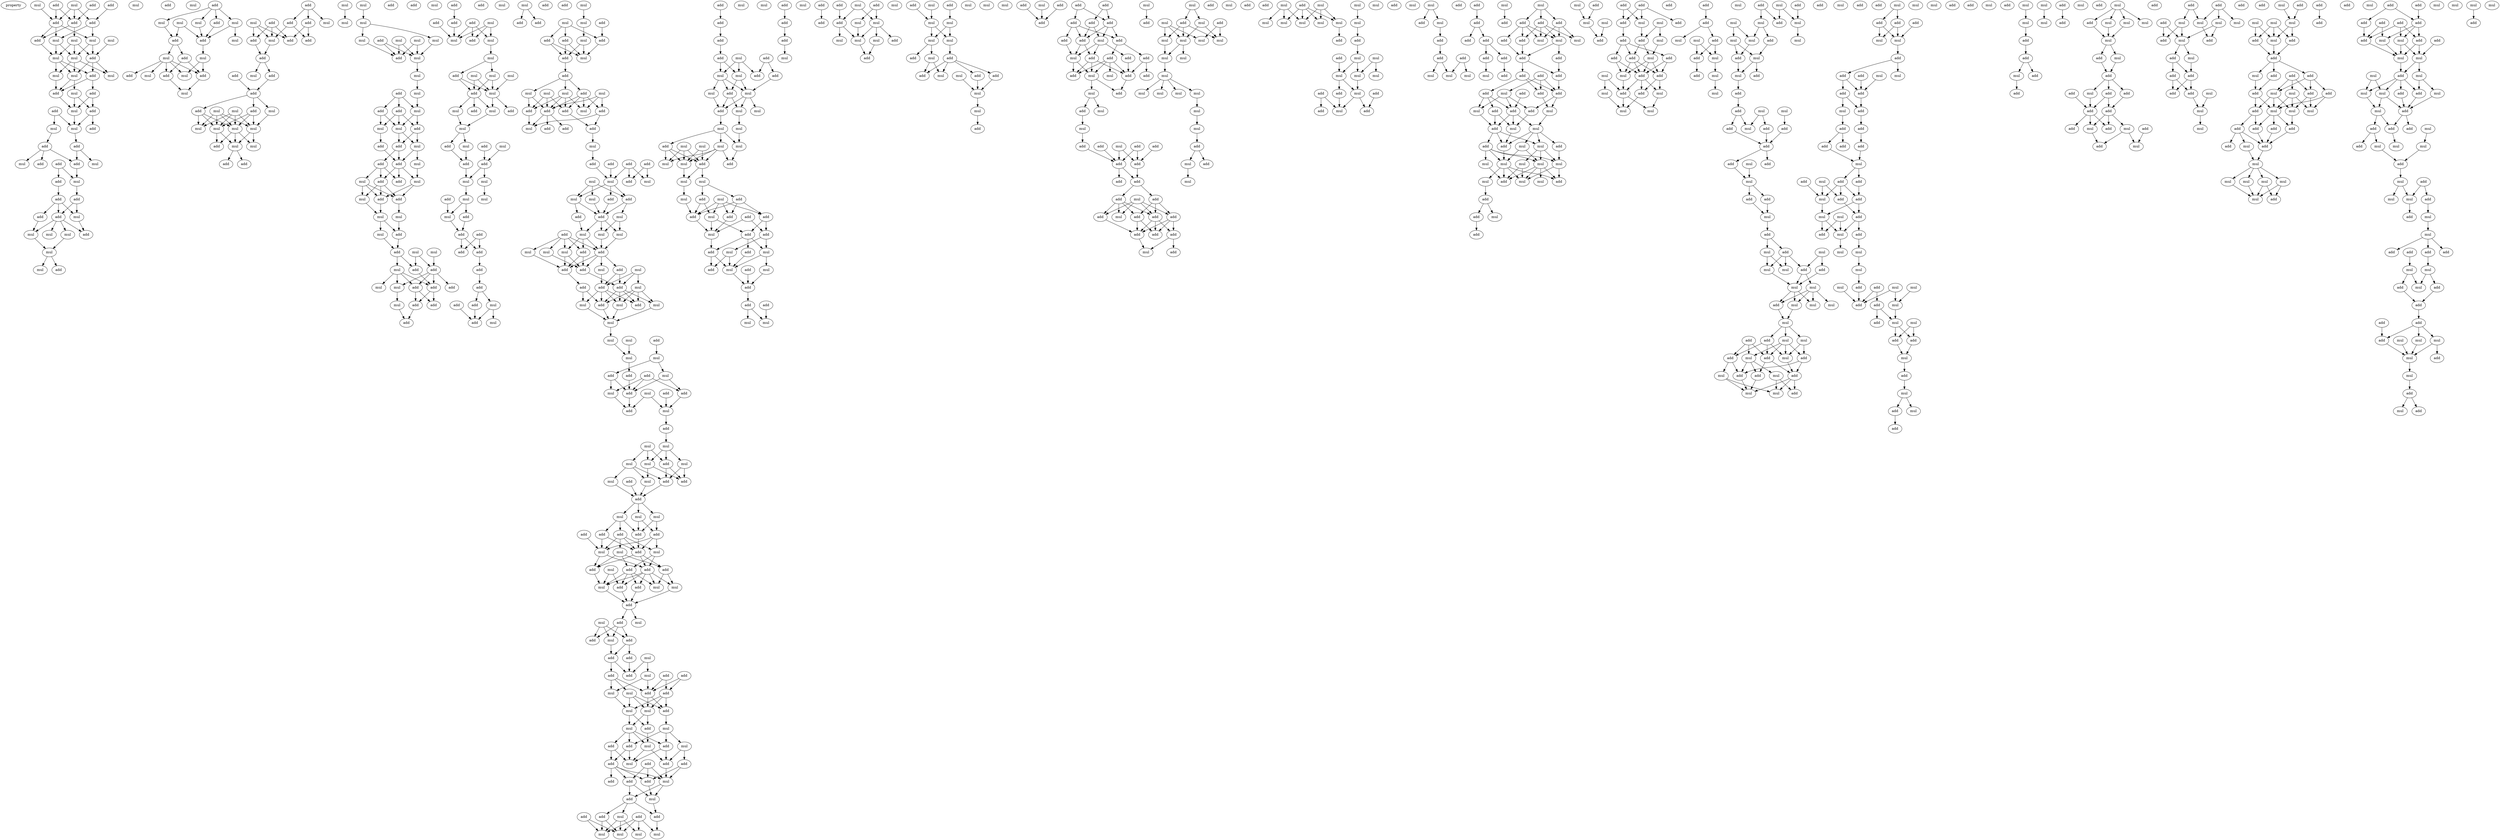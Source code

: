 digraph {
    node [fontcolor=black]
    property [mul=2,lf=1.5]
    0 [ label = mul ];
    1 [ label = add ];
    2 [ label = mul ];
    3 [ label = add ];
    4 [ label = add ];
    5 [ label = add ];
    6 [ label = add ];
    7 [ label = add ];
    8 [ label = mul ];
    9 [ label = mul ];
    10 [ label = add ];
    11 [ label = mul ];
    12 [ label = mul ];
    13 [ label = add ];
    14 [ label = mul ];
    15 [ label = mul ];
    16 [ label = mul ];
    17 [ label = mul ];
    18 [ label = mul ];
    19 [ label = add ];
    20 [ label = mul ];
    21 [ label = add ];
    22 [ label = add ];
    23 [ label = add ];
    24 [ label = add ];
    25 [ label = mul ];
    26 [ label = add ];
    27 [ label = mul ];
    28 [ label = mul ];
    29 [ label = add ];
    30 [ label = add ];
    31 [ label = mul ];
    32 [ label = add ];
    33 [ label = add ];
    34 [ label = mul ];
    35 [ label = add ];
    36 [ label = mul ];
    37 [ label = add ];
    38 [ label = add ];
    39 [ label = add ];
    40 [ label = add ];
    41 [ label = mul ];
    42 [ label = add ];
    43 [ label = mul ];
    44 [ label = mul ];
    45 [ label = mul ];
    46 [ label = mul ];
    47 [ label = add ];
    48 [ label = mul ];
    49 [ label = add ];
    50 [ label = mul ];
    51 [ label = mul ];
    52 [ label = add ];
    53 [ label = add ];
    54 [ label = mul ];
    55 [ label = mul ];
    56 [ label = add ];
    57 [ label = mul ];
    58 [ label = mul ];
    59 [ label = add ];
    60 [ label = add ];
    61 [ label = mul ];
    62 [ label = mul ];
    63 [ label = add ];
    64 [ label = mul ];
    65 [ label = mul ];
    66 [ label = add ];
    67 [ label = add ];
    68 [ label = add ];
    69 [ label = mul ];
    70 [ label = mul ];
    71 [ label = add ];
    72 [ label = mul ];
    73 [ label = mul ];
    74 [ label = add ];
    75 [ label = add ];
    76 [ label = add ];
    77 [ label = add ];
    78 [ label = mul ];
    79 [ label = add ];
    80 [ label = add ];
    81 [ label = mul ];
    82 [ label = add ];
    83 [ label = add ];
    84 [ label = mul ];
    85 [ label = mul ];
    86 [ label = add ];
    87 [ label = add ];
    88 [ label = mul ];
    89 [ label = mul ];
    90 [ label = add ];
    91 [ label = mul ];
    92 [ label = add ];
    93 [ label = mul ];
    94 [ label = mul ];
    95 [ label = mul ];
    96 [ label = mul ];
    97 [ label = mul ];
    98 [ label = mul ];
    99 [ label = add ];
    100 [ label = add ];
    101 [ label = add ];
    102 [ label = mul ];
    103 [ label = add ];
    104 [ label = mul ];
    105 [ label = mul ];
    106 [ label = add ];
    107 [ label = mul ];
    108 [ label = mul ];
    109 [ label = mul ];
    110 [ label = mul ];
    111 [ label = add ];
    112 [ label = mul ];
    113 [ label = add ];
    114 [ label = add ];
    115 [ label = mul ];
    116 [ label = add ];
    117 [ label = mul ];
    118 [ label = add ];
    119 [ label = mul ];
    120 [ label = add ];
    121 [ label = mul ];
    122 [ label = add ];
    123 [ label = mul ];
    124 [ label = mul ];
    125 [ label = add ];
    126 [ label = mul ];
    127 [ label = add ];
    128 [ label = add ];
    129 [ label = add ];
    130 [ label = mul ];
    131 [ label = mul ];
    132 [ label = add ];
    133 [ label = mul ];
    134 [ label = add ];
    135 [ label = add ];
    136 [ label = mul ];
    137 [ label = mul ];
    138 [ label = mul ];
    139 [ label = add ];
    140 [ label = add ];
    141 [ label = mul ];
    142 [ label = mul ];
    143 [ label = add ];
    144 [ label = mul ];
    145 [ label = add ];
    146 [ label = add ];
    147 [ label = mul ];
    148 [ label = add ];
    149 [ label = add ];
    150 [ label = mul ];
    151 [ label = add ];
    152 [ label = mul ];
    153 [ label = add ];
    154 [ label = add ];
    155 [ label = add ];
    156 [ label = add ];
    157 [ label = add ];
    158 [ label = mul ];
    159 [ label = add ];
    160 [ label = mul ];
    161 [ label = mul ];
    162 [ label = add ];
    163 [ label = mul ];
    164 [ label = add ];
    165 [ label = add ];
    166 [ label = mul ];
    167 [ label = mul ];
    168 [ label = mul ];
    169 [ label = add ];
    170 [ label = mul ];
    171 [ label = add ];
    172 [ label = mul ];
    173 [ label = add ];
    174 [ label = mul ];
    175 [ label = mul ];
    176 [ label = mul ];
    177 [ label = add ];
    178 [ label = mul ];
    179 [ label = add ];
    180 [ label = mul ];
    181 [ label = add ];
    182 [ label = add ];
    183 [ label = mul ];
    184 [ label = mul ];
    185 [ label = mul ];
    186 [ label = mul ];
    187 [ label = add ];
    188 [ label = mul ];
    189 [ label = add ];
    190 [ label = add ];
    191 [ label = add ];
    192 [ label = add ];
    193 [ label = add ];
    194 [ label = add ];
    195 [ label = add ];
    196 [ label = add ];
    197 [ label = mul ];
    198 [ label = add ];
    199 [ label = mul ];
    200 [ label = add ];
    201 [ label = mul ];
    202 [ label = add ];
    203 [ label = add ];
    204 [ label = add ];
    205 [ label = add ];
    206 [ label = mul ];
    207 [ label = mul ];
    208 [ label = mul ];
    209 [ label = add ];
    210 [ label = add ];
    211 [ label = mul ];
    212 [ label = add ];
    213 [ label = add ];
    214 [ label = mul ];
    215 [ label = add ];
    216 [ label = add ];
    217 [ label = mul ];
    218 [ label = mul ];
    219 [ label = add ];
    220 [ label = mul ];
    221 [ label = mul ];
    222 [ label = add ];
    223 [ label = mul ];
    224 [ label = add ];
    225 [ label = add ];
    226 [ label = add ];
    227 [ label = mul ];
    228 [ label = add ];
    229 [ label = add ];
    230 [ label = add ];
    231 [ label = mul ];
    232 [ label = add ];
    233 [ label = add ];
    234 [ label = add ];
    235 [ label = add ];
    236 [ label = mul ];
    237 [ label = mul ];
    238 [ label = mul ];
    239 [ label = add ];
    240 [ label = add ];
    241 [ label = add ];
    242 [ label = mul ];
    243 [ label = mul ];
    244 [ label = add ];
    245 [ label = add ];
    246 [ label = mul ];
    247 [ label = mul ];
    248 [ label = add ];
    249 [ label = mul ];
    250 [ label = mul ];
    251 [ label = add ];
    252 [ label = mul ];
    253 [ label = mul ];
    254 [ label = mul ];
    255 [ label = add ];
    256 [ label = add ];
    257 [ label = add ];
    258 [ label = mul ];
    259 [ label = mul ];
    260 [ label = add ];
    261 [ label = add ];
    262 [ label = add ];
    263 [ label = add ];
    264 [ label = mul ];
    265 [ label = mul ];
    266 [ label = mul ];
    267 [ label = add ];
    268 [ label = mul ];
    269 [ label = add ];
    270 [ label = mul ];
    271 [ label = mul ];
    272 [ label = mul ];
    273 [ label = add ];
    274 [ label = mul ];
    275 [ label = mul ];
    276 [ label = add ];
    277 [ label = add ];
    278 [ label = add ];
    279 [ label = mul ];
    280 [ label = mul ];
    281 [ label = add ];
    282 [ label = add ];
    283 [ label = mul ];
    284 [ label = add ];
    285 [ label = add ];
    286 [ label = mul ];
    287 [ label = add ];
    288 [ label = mul ];
    289 [ label = mul ];
    290 [ label = mul ];
    291 [ label = add ];
    292 [ label = mul ];
    293 [ label = mul ];
    294 [ label = mul ];
    295 [ label = add ];
    296 [ label = mul ];
    297 [ label = add ];
    298 [ label = add ];
    299 [ label = add ];
    300 [ label = mul ];
    301 [ label = mul ];
    302 [ label = mul ];
    303 [ label = add ];
    304 [ label = add ];
    305 [ label = add ];
    306 [ label = add ];
    307 [ label = add ];
    308 [ label = mul ];
    309 [ label = add ];
    310 [ label = mul ];
    311 [ label = mul ];
    312 [ label = mul ];
    313 [ label = add ];
    314 [ label = add ];
    315 [ label = add ];
    316 [ label = add ];
    317 [ label = mul ];
    318 [ label = add ];
    319 [ label = add ];
    320 [ label = mul ];
    321 [ label = mul ];
    322 [ label = add ];
    323 [ label = add ];
    324 [ label = mul ];
    325 [ label = mul ];
    326 [ label = add ];
    327 [ label = mul ];
    328 [ label = add ];
    329 [ label = add ];
    330 [ label = add ];
    331 [ label = mul ];
    332 [ label = add ];
    333 [ label = add ];
    334 [ label = add ];
    335 [ label = mul ];
    336 [ label = add ];
    337 [ label = add ];
    338 [ label = mul ];
    339 [ label = add ];
    340 [ label = mul ];
    341 [ label = mul ];
    342 [ label = add ];
    343 [ label = mul ];
    344 [ label = mul ];
    345 [ label = mul ];
    346 [ label = add ];
    347 [ label = mul ];
    348 [ label = add ];
    349 [ label = add ];
    350 [ label = mul ];
    351 [ label = add ];
    352 [ label = add ];
    353 [ label = add ];
    354 [ label = add ];
    355 [ label = mul ];
    356 [ label = add ];
    357 [ label = add ];
    358 [ label = add ];
    359 [ label = mul ];
    360 [ label = add ];
    361 [ label = mul ];
    362 [ label = add ];
    363 [ label = add ];
    364 [ label = mul ];
    365 [ label = add ];
    366 [ label = add ];
    367 [ label = add ];
    368 [ label = mul ];
    369 [ label = mul ];
    370 [ label = mul ];
    371 [ label = mul ];
    372 [ label = add ];
    373 [ label = add ];
    374 [ label = mul ];
    375 [ label = add ];
    376 [ label = mul ];
    377 [ label = add ];
    378 [ label = add ];
    379 [ label = mul ];
    380 [ label = add ];
    381 [ label = mul ];
    382 [ label = add ];
    383 [ label = add ];
    384 [ label = mul ];
    385 [ label = mul ];
    386 [ label = mul ];
    387 [ label = add ];
    388 [ label = mul ];
    389 [ label = mul ];
    390 [ label = mul ];
    391 [ label = mul ];
    392 [ label = mul ];
    393 [ label = add ];
    394 [ label = mul ];
    395 [ label = mul ];
    396 [ label = add ];
    397 [ label = mul ];
    398 [ label = add ];
    399 [ label = mul ];
    400 [ label = mul ];
    401 [ label = mul ];
    402 [ label = mul ];
    403 [ label = add ];
    404 [ label = add ];
    405 [ label = mul ];
    406 [ label = add ];
    407 [ label = mul ];
    408 [ label = add ];
    409 [ label = add ];
    410 [ label = add ];
    411 [ label = add ];
    412 [ label = add ];
    413 [ label = mul ];
    414 [ label = add ];
    415 [ label = add ];
    416 [ label = mul ];
    417 [ label = mul ];
    418 [ label = mul ];
    419 [ label = add ];
    420 [ label = mul ];
    421 [ label = mul ];
    422 [ label = add ];
    423 [ label = add ];
    424 [ label = add ];
    425 [ label = add ];
    426 [ label = add ];
    427 [ label = mul ];
    428 [ label = mul ];
    429 [ label = mul ];
    430 [ label = add ];
    431 [ label = add ];
    432 [ label = add ];
    433 [ label = mul ];
    434 [ label = add ];
    435 [ label = add ];
    436 [ label = mul ];
    437 [ label = add ];
    438 [ label = mul ];
    439 [ label = mul ];
    440 [ label = add ];
    441 [ label = mul ];
    442 [ label = mul ];
    443 [ label = mul ];
    444 [ label = mul ];
    445 [ label = add ];
    446 [ label = add ];
    447 [ label = add ];
    448 [ label = mul ];
    449 [ label = mul ];
    450 [ label = mul ];
    451 [ label = add ];
    452 [ label = mul ];
    453 [ label = mul ];
    454 [ label = mul ];
    455 [ label = mul ];
    456 [ label = mul ];
    457 [ label = add ];
    458 [ label = add ];
    459 [ label = mul ];
    460 [ label = mul ];
    461 [ label = mul ];
    462 [ label = add ];
    463 [ label = add ];
    464 [ label = add ];
    465 [ label = mul ];
    466 [ label = mul ];
    467 [ label = add ];
    468 [ label = add ];
    469 [ label = mul ];
    470 [ label = add ];
    471 [ label = add ];
    472 [ label = add ];
    473 [ label = add ];
    474 [ label = add ];
    475 [ label = add ];
    476 [ label = add ];
    477 [ label = mul ];
    478 [ label = add ];
    479 [ label = add ];
    480 [ label = add ];
    481 [ label = add ];
    482 [ label = mul ];
    483 [ label = add ];
    484 [ label = add ];
    485 [ label = add ];
    486 [ label = add ];
    487 [ label = add ];
    488 [ label = mul ];
    489 [ label = add ];
    490 [ label = mul ];
    491 [ label = add ];
    492 [ label = mul ];
    493 [ label = add ];
    494 [ label = mul ];
    495 [ label = mul ];
    496 [ label = add ];
    497 [ label = mul ];
    498 [ label = add ];
    499 [ label = add ];
    500 [ label = add ];
    501 [ label = add ];
    502 [ label = add ];
    503 [ label = add ];
    504 [ label = add ];
    505 [ label = add ];
    506 [ label = mul ];
    507 [ label = add ];
    508 [ label = add ];
    509 [ label = add ];
    510 [ label = add ];
    511 [ label = mul ];
    512 [ label = add ];
    513 [ label = add ];
    514 [ label = add ];
    515 [ label = add ];
    516 [ label = add ];
    517 [ label = mul ];
    518 [ label = mul ];
    519 [ label = add ];
    520 [ label = mul ];
    521 [ label = add ];
    522 [ label = mul ];
    523 [ label = mul ];
    524 [ label = add ];
    525 [ label = add ];
    526 [ label = mul ];
    527 [ label = mul ];
    528 [ label = mul ];
    529 [ label = mul ];
    530 [ label = mul ];
    531 [ label = mul ];
    532 [ label = mul ];
    533 [ label = mul ];
    534 [ label = mul ];
    535 [ label = mul ];
    536 [ label = mul ];
    537 [ label = mul ];
    538 [ label = mul ];
    539 [ label = add ];
    540 [ label = mul ];
    541 [ label = add ];
    542 [ label = mul ];
    543 [ label = add ];
    544 [ label = mul ];
    545 [ label = add ];
    546 [ label = mul ];
    547 [ label = mul ];
    548 [ label = add ];
    549 [ label = mul ];
    550 [ label = mul ];
    551 [ label = mul ];
    552 [ label = mul ];
    553 [ label = mul ];
    554 [ label = add ];
    555 [ label = mul ];
    556 [ label = mul ];
    557 [ label = add ];
    558 [ label = mul ];
    559 [ label = add ];
    560 [ label = mul ];
    561 [ label = mul ];
    562 [ label = add ];
    563 [ label = mul ];
    564 [ label = mul ];
    565 [ label = mul ];
    566 [ label = add ];
    567 [ label = add ];
    568 [ label = mul ];
    569 [ label = mul ];
    570 [ label = add ];
    571 [ label = mul ];
    572 [ label = add ];
    573 [ label = add ];
    574 [ label = mul ];
    575 [ label = add ];
    576 [ label = mul ];
    577 [ label = add ];
    578 [ label = add ];
    579 [ label = add ];
    580 [ label = add ];
    581 [ label = mul ];
    582 [ label = mul ];
    583 [ label = mul ];
    584 [ label = add ];
    585 [ label = add ];
    586 [ label = add ];
    587 [ label = add ];
    588 [ label = add ];
    589 [ label = add ];
    590 [ label = mul ];
    591 [ label = add ];
    592 [ label = add ];
    593 [ label = mul ];
    594 [ label = mul ];
    595 [ label = add ];
    596 [ label = add ];
    597 [ label = add ];
    598 [ label = mul ];
    599 [ label = add ];
    600 [ label = mul ];
    601 [ label = mul ];
    602 [ label = add ];
    603 [ label = add ];
    604 [ label = add ];
    605 [ label = add ];
    606 [ label = add ];
    607 [ label = add ];
    608 [ label = add ];
    609 [ label = add ];
    610 [ label = add ];
    611 [ label = mul ];
    612 [ label = add ];
    613 [ label = add ];
    614 [ label = mul ];
    615 [ label = mul ];
    616 [ label = add ];
    617 [ label = add ];
    618 [ label = mul ];
    619 [ label = add ];
    620 [ label = mul ];
    621 [ label = mul ];
    622 [ label = add ];
    623 [ label = mul ];
    624 [ label = add ];
    625 [ label = add ];
    626 [ label = mul ];
    627 [ label = mul ];
    628 [ label = mul ];
    629 [ label = mul ];
    630 [ label = mul ];
    631 [ label = mul ];
    632 [ label = mul ];
    633 [ label = mul ];
    634 [ label = add ];
    635 [ label = add ];
    636 [ label = add ];
    637 [ label = add ];
    638 [ label = mul ];
    639 [ label = add ];
    640 [ label = mul ];
    641 [ label = add ];
    642 [ label = mul ];
    643 [ label = mul ];
    644 [ label = add ];
    645 [ label = add ];
    646 [ label = add ];
    647 [ label = add ];
    648 [ label = add ];
    649 [ label = mul ];
    650 [ label = mul ];
    651 [ label = add ];
    652 [ label = add ];
    653 [ label = mul ];
    654 [ label = add ];
    655 [ label = add ];
    656 [ label = add ];
    657 [ label = mul ];
    658 [ label = add ];
    659 [ label = mul ];
    660 [ label = mul ];
    661 [ label = add ];
    662 [ label = add ];
    663 [ label = add ];
    664 [ label = mul ];
    665 [ label = mul ];
    666 [ label = add ];
    667 [ label = mul ];
    668 [ label = add ];
    669 [ label = mul ];
    670 [ label = add ];
    671 [ label = mul ];
    672 [ label = mul ];
    673 [ label = add ];
    674 [ label = add ];
    675 [ label = mul ];
    676 [ label = add ];
    677 [ label = mul ];
    678 [ label = mul ];
    679 [ label = mul ];
    680 [ label = add ];
    681 [ label = mul ];
    682 [ label = add ];
    683 [ label = mul ];
    684 [ label = add ];
    685 [ label = mul ];
    686 [ label = mul ];
    687 [ label = mul ];
    688 [ label = mul ];
    689 [ label = mul ];
    690 [ label = add ];
    691 [ label = mul ];
    692 [ label = add ];
    693 [ label = mul ];
    694 [ label = add ];
    695 [ label = add ];
    696 [ label = add ];
    697 [ label = mul ];
    698 [ label = add ];
    699 [ label = mul ];
    700 [ label = add ];
    701 [ label = mul ];
    702 [ label = add ];
    703 [ label = add ];
    704 [ label = add ];
    705 [ label = add ];
    706 [ label = mul ];
    707 [ label = add ];
    708 [ label = mul ];
    709 [ label = mul ];
    710 [ label = add ];
    711 [ label = add ];
    712 [ label = add ];
    713 [ label = add ];
    714 [ label = mul ];
    715 [ label = add ];
    716 [ label = add ];
    717 [ label = mul ];
    718 [ label = mul ];
    719 [ label = add ];
    720 [ label = mul ];
    721 [ label = mul ];
    722 [ label = add ];
    723 [ label = mul ];
    724 [ label = mul ];
    725 [ label = add ];
    726 [ label = mul ];
    727 [ label = mul ];
    728 [ label = mul ];
    729 [ label = mul ];
    730 [ label = add ];
    731 [ label = mul ];
    732 [ label = mul ];
    733 [ label = add ];
    734 [ label = mul ];
    735 [ label = add ];
    736 [ label = add ];
    737 [ label = add ];
    738 [ label = mul ];
    739 [ label = mul ];
    740 [ label = add ];
    741 [ label = mul ];
    742 [ label = add ];
    743 [ label = add ];
    744 [ label = mul ];
    745 [ label = add ];
    746 [ label = mul ];
    747 [ label = mul ];
    748 [ label = add ];
    749 [ label = add ];
    750 [ label = add ];
    751 [ label = mul ];
    752 [ label = mul ];
    753 [ label = mul ];
    754 [ label = add ];
    755 [ label = mul ];
    756 [ label = add ];
    757 [ label = add ];
    758 [ label = mul ];
    759 [ label = add ];
    760 [ label = add ];
    761 [ label = add ];
    762 [ label = mul ];
    763 [ label = add ];
    764 [ label = add ];
    765 [ label = add ];
    766 [ label = add ];
    767 [ label = add ];
    768 [ label = mul ];
    769 [ label = mul ];
    770 [ label = add ];
    771 [ label = mul ];
    772 [ label = add ];
    773 [ label = add ];
    774 [ label = add ];
    775 [ label = add ];
    776 [ label = mul ];
    777 [ label = mul ];
    778 [ label = mul ];
    779 [ label = add ];
    780 [ label = add ];
    781 [ label = mul ];
    782 [ label = add ];
    783 [ label = mul ];
    784 [ label = mul ];
    785 [ label = mul ];
    786 [ label = mul ];
    787 [ label = add ];
    788 [ label = mul ];
    789 [ label = mul ];
    790 [ label = add ];
    791 [ label = add ];
    792 [ label = mul ];
    793 [ label = add ];
    794 [ label = mul ];
    795 [ label = mul ];
    796 [ label = add ];
    797 [ label = add ];
    798 [ label = add ];
    799 [ label = add ];
    800 [ label = add ];
    801 [ label = mul ];
    802 [ label = add ];
    803 [ label = mul ];
    804 [ label = mul ];
    805 [ label = add ];
    806 [ label = add ];
    807 [ label = mul ];
    808 [ label = add ];
    809 [ label = mul ];
    810 [ label = mul ];
    811 [ label = mul ];
    812 [ label = add ];
    813 [ label = mul ];
    814 [ label = add ];
    815 [ label = mul ];
    816 [ label = add ];
    817 [ label = add ];
    818 [ label = mul ];
    819 [ label = add ];
    820 [ label = add ];
    821 [ label = add ];
    822 [ label = mul ];
    823 [ label = add ];
    824 [ label = add ];
    825 [ label = mul ];
    826 [ label = mul ];
    827 [ label = mul ];
    828 [ label = mul ];
    829 [ label = add ];
    830 [ label = mul ];
    831 [ label = add ];
    832 [ label = add ];
    833 [ label = add ];
    834 [ label = add ];
    835 [ label = mul ];
    836 [ label = add ];
    837 [ label = add ];
    838 [ label = add ];
    839 [ label = mul ];
    840 [ label = mul ];
    841 [ label = add ];
    842 [ label = add ];
    843 [ label = mul ];
    844 [ label = add ];
    845 [ label = add ];
    846 [ label = add ];
    847 [ label = mul ];
    848 [ label = mul ];
    849 [ label = add ];
    850 [ label = mul ];
    851 [ label = mul ];
    852 [ label = mul ];
    853 [ label = add ];
    854 [ label = add ];
    855 [ label = mul ];
    856 [ label = add ];
    857 [ label = add ];
    858 [ label = add ];
    859 [ label = mul ];
    860 [ label = add ];
    861 [ label = add ];
    862 [ label = add ];
    863 [ label = mul ];
    864 [ label = mul ];
    865 [ label = add ];
    866 [ label = mul ];
    867 [ label = add ];
    868 [ label = mul ];
    869 [ label = mul ];
    870 [ label = mul ];
    871 [ label = add ];
    872 [ label = add ];
    873 [ label = add ];
    874 [ label = mul ];
    875 [ label = add ];
    876 [ label = add ];
    877 [ label = add ];
    878 [ label = add ];
    879 [ label = add ];
    880 [ label = mul ];
    881 [ label = add ];
    882 [ label = mul ];
    883 [ label = add ];
    884 [ label = mul ];
    885 [ label = add ];
    886 [ label = mul ];
    887 [ label = mul ];
    888 [ label = add ];
    889 [ label = mul ];
    890 [ label = add ];
    891 [ label = add ];
    892 [ label = add ];
    893 [ label = add ];
    894 [ label = mul ];
    895 [ label = add ];
    896 [ label = add ];
    897 [ label = mul ];
    898 [ label = mul ];
    899 [ label = add ];
    900 [ label = mul ];
    901 [ label = mul ];
    902 [ label = mul ];
    903 [ label = mul ];
    904 [ label = add ];
    905 [ label = mul ];
    906 [ label = add ];
    907 [ label = add ];
    908 [ label = add ];
    909 [ label = add ];
    910 [ label = add ];
    911 [ label = add ];
    912 [ label = add ];
    913 [ label = add ];
    914 [ label = mul ];
    915 [ label = mul ];
    916 [ label = add ];
    917 [ label = mul ];
    918 [ label = mul ];
    919 [ label = mul ];
    920 [ label = add ];
    921 [ label = mul ];
    922 [ label = mul ];
    923 [ label = add ];
    924 [ label = add ];
    925 [ label = mul ];
    926 [ label = mul ];
    927 [ label = mul ];
    928 [ label = add ];
    929 [ label = add ];
    930 [ label = mul ];
    931 [ label = add ];
    932 [ label = add ];
    933 [ label = mul ];
    934 [ label = mul ];
    935 [ label = mul ];
    936 [ label = add ];
    937 [ label = add ];
    938 [ label = add ];
    939 [ label = mul ];
    940 [ label = mul ];
    941 [ label = mul ];
    942 [ label = add ];
    943 [ label = add ];
    944 [ label = mul ];
    945 [ label = mul ];
    946 [ label = mul ];
    947 [ label = add ];
    948 [ label = mul ];
    949 [ label = add ];
    950 [ label = add ];
    951 [ label = add ];
    952 [ label = mul ];
    953 [ label = mul ];
    954 [ label = mul ];
    955 [ label = mul ];
    956 [ label = add ];
    957 [ label = add ];
    958 [ label = add ];
    959 [ label = add ];
    960 [ label = add ];
    961 [ label = add ];
    962 [ label = add ];
    963 [ label = mul ];
    964 [ label = mul ];
    965 [ label = mul ];
    966 [ label = add ];
    967 [ label = mul ];
    968 [ label = mul ];
    969 [ label = add ];
    970 [ label = mul ];
    971 [ label = mul ];
    972 [ label = add ];
    0 -> 5 [ name = 0 ];
    1 -> 6 [ name = 1 ];
    2 -> 5 [ name = 2 ];
    2 -> 6 [ name = 3 ];
    2 -> 7 [ name = 4 ];
    3 -> 7 [ name = 5 ];
    4 -> 5 [ name = 6 ];
    4 -> 7 [ name = 7 ];
    5 -> 8 [ name = 8 ];
    5 -> 9 [ name = 9 ];
    5 -> 10 [ name = 10 ];
    6 -> 8 [ name = 11 ];
    6 -> 9 [ name = 12 ];
    7 -> 10 [ name = 13 ];
    7 -> 11 [ name = 14 ];
    8 -> 14 [ name = 15 ];
    8 -> 15 [ name = 16 ];
    9 -> 13 [ name = 17 ];
    9 -> 15 [ name = 18 ];
    10 -> 14 [ name = 19 ];
    11 -> 13 [ name = 20 ];
    11 -> 14 [ name = 21 ];
    11 -> 15 [ name = 22 ];
    12 -> 13 [ name = 23 ];
    13 -> 17 [ name = 24 ];
    13 -> 18 [ name = 25 ];
    13 -> 19 [ name = 26 ];
    14 -> 16 [ name = 27 ];
    14 -> 18 [ name = 28 ];
    14 -> 19 [ name = 29 ];
    15 -> 16 [ name = 30 ];
    15 -> 17 [ name = 31 ];
    15 -> 18 [ name = 32 ];
    16 -> 21 [ name = 33 ];
    18 -> 20 [ name = 34 ];
    18 -> 21 [ name = 35 ];
    19 -> 21 [ name = 36 ];
    19 -> 22 [ name = 37 ];
    20 -> 24 [ name = 38 ];
    20 -> 25 [ name = 39 ];
    21 -> 25 [ name = 40 ];
    22 -> 24 [ name = 41 ];
    22 -> 25 [ name = 42 ];
    23 -> 27 [ name = 43 ];
    23 -> 28 [ name = 44 ];
    24 -> 26 [ name = 45 ];
    24 -> 28 [ name = 46 ];
    25 -> 28 [ name = 47 ];
    27 -> 30 [ name = 48 ];
    28 -> 29 [ name = 49 ];
    29 -> 31 [ name = 50 ];
    29 -> 32 [ name = 51 ];
    30 -> 32 [ name = 52 ];
    30 -> 33 [ name = 53 ];
    30 -> 34 [ name = 54 ];
    32 -> 36 [ name = 55 ];
    35 -> 36 [ name = 56 ];
    35 -> 37 [ name = 57 ];
    36 -> 38 [ name = 58 ];
    37 -> 39 [ name = 59 ];
    38 -> 41 [ name = 60 ];
    38 -> 42 [ name = 61 ];
    39 -> 40 [ name = 62 ];
    39 -> 41 [ name = 63 ];
    39 -> 42 [ name = 64 ];
    40 -> 45 [ name = 65 ];
    41 -> 47 [ name = 66 ];
    42 -> 43 [ name = 67 ];
    42 -> 44 [ name = 68 ];
    42 -> 45 [ name = 69 ];
    42 -> 47 [ name = 70 ];
    44 -> 48 [ name = 71 ];
    45 -> 48 [ name = 72 ];
    48 -> 50 [ name = 73 ];
    48 -> 52 [ name = 74 ];
    53 -> 55 [ name = 75 ];
    53 -> 56 [ name = 76 ];
    53 -> 57 [ name = 77 ];
    53 -> 58 [ name = 78 ];
    54 -> 59 [ name = 79 ];
    54 -> 60 [ name = 80 ];
    55 -> 59 [ name = 81 ];
    55 -> 61 [ name = 82 ];
    56 -> 59 [ name = 83 ];
    57 -> 60 [ name = 84 ];
    58 -> 59 [ name = 85 ];
    59 -> 62 [ name = 86 ];
    60 -> 63 [ name = 87 ];
    60 -> 64 [ name = 88 ];
    62 -> 65 [ name = 89 ];
    62 -> 66 [ name = 90 ];
    63 -> 66 [ name = 91 ];
    63 -> 68 [ name = 92 ];
    64 -> 65 [ name = 93 ];
    64 -> 66 [ name = 94 ];
    64 -> 67 [ name = 95 ];
    64 -> 68 [ name = 96 ];
    64 -> 69 [ name = 97 ];
    66 -> 70 [ name = 98 ];
    68 -> 70 [ name = 99 ];
    71 -> 72 [ name = 100 ];
    71 -> 74 [ name = 101 ];
    71 -> 76 [ name = 102 ];
    73 -> 77 [ name = 103 ];
    73 -> 78 [ name = 104 ];
    73 -> 79 [ name = 105 ];
    74 -> 79 [ name = 106 ];
    74 -> 80 [ name = 107 ];
    75 -> 77 [ name = 108 ];
    75 -> 78 [ name = 109 ];
    75 -> 79 [ name = 110 ];
    76 -> 78 [ name = 111 ];
    76 -> 80 [ name = 112 ];
    77 -> 82 [ name = 113 ];
    78 -> 82 [ name = 114 ];
    81 -> 84 [ name = 115 ];
    82 -> 83 [ name = 116 ];
    82 -> 85 [ name = 117 ];
    83 -> 87 [ name = 118 ];
    86 -> 87 [ name = 119 ];
    87 -> 90 [ name = 120 ];
    87 -> 91 [ name = 121 ];
    87 -> 92 [ name = 122 ];
    88 -> 93 [ name = 123 ];
    88 -> 94 [ name = 124 ];
    88 -> 95 [ name = 125 ];
    88 -> 96 [ name = 126 ];
    89 -> 93 [ name = 127 ];
    89 -> 94 [ name = 128 ];
    89 -> 95 [ name = 129 ];
    89 -> 96 [ name = 130 ];
    90 -> 93 [ name = 131 ];
    90 -> 95 [ name = 132 ];
    90 -> 96 [ name = 133 ];
    91 -> 93 [ name = 134 ];
    92 -> 94 [ name = 135 ];
    92 -> 95 [ name = 136 ];
    92 -> 96 [ name = 137 ];
    93 -> 97 [ name = 138 ];
    93 -> 98 [ name = 139 ];
    95 -> 97 [ name = 140 ];
    95 -> 98 [ name = 141 ];
    95 -> 99 [ name = 142 ];
    96 -> 97 [ name = 143 ];
    96 -> 99 [ name = 144 ];
    97 -> 100 [ name = 145 ];
    97 -> 101 [ name = 146 ];
    102 -> 104 [ name = 147 ];
    104 -> 107 [ name = 148 ];
    104 -> 108 [ name = 149 ];
    105 -> 110 [ name = 150 ];
    105 -> 111 [ name = 151 ];
    106 -> 110 [ name = 152 ];
    106 -> 111 [ name = 153 ];
    107 -> 110 [ name = 154 ];
    108 -> 111 [ name = 155 ];
    109 -> 110 [ name = 156 ];
    109 -> 111 [ name = 157 ];
    110 -> 112 [ name = 158 ];
    112 -> 115 [ name = 159 ];
    114 -> 116 [ name = 160 ];
    114 -> 117 [ name = 161 ];
    114 -> 118 [ name = 162 ];
    115 -> 117 [ name = 163 ];
    116 -> 119 [ name = 164 ];
    116 -> 121 [ name = 165 ];
    117 -> 120 [ name = 166 ];
    117 -> 121 [ name = 167 ];
    118 -> 119 [ name = 168 ];
    118 -> 120 [ name = 169 ];
    118 -> 121 [ name = 170 ];
    119 -> 122 [ name = 171 ];
    120 -> 123 [ name = 172 ];
    120 -> 125 [ name = 173 ];
    121 -> 123 [ name = 174 ];
    121 -> 125 [ name = 175 ];
    122 -> 128 [ name = 176 ];
    123 -> 126 [ name = 177 ];
    123 -> 128 [ name = 178 ];
    125 -> 127 [ name = 179 ];
    125 -> 128 [ name = 180 ];
    126 -> 130 [ name = 181 ];
    127 -> 129 [ name = 182 ];
    127 -> 131 [ name = 183 ];
    127 -> 132 [ name = 184 ];
    128 -> 129 [ name = 185 ];
    128 -> 130 [ name = 186 ];
    128 -> 132 [ name = 187 ];
    130 -> 134 [ name = 188 ];
    130 -> 135 [ name = 189 ];
    131 -> 133 [ name = 190 ];
    131 -> 134 [ name = 191 ];
    131 -> 135 [ name = 192 ];
    132 -> 133 [ name = 193 ];
    132 -> 134 [ name = 194 ];
    132 -> 135 [ name = 195 ];
    133 -> 137 [ name = 196 ];
    134 -> 137 [ name = 197 ];
    135 -> 136 [ name = 198 ];
    136 -> 139 [ name = 199 ];
    137 -> 138 [ name = 200 ];
    137 -> 139 [ name = 201 ];
    138 -> 140 [ name = 202 ];
    139 -> 140 [ name = 203 ];
    140 -> 144 [ name = 204 ];
    140 -> 145 [ name = 205 ];
    141 -> 143 [ name = 206 ];
    141 -> 145 [ name = 207 ];
    142 -> 143 [ name = 208 ];
    143 -> 146 [ name = 209 ];
    143 -> 148 [ name = 210 ];
    143 -> 149 [ name = 211 ];
    143 -> 150 [ name = 212 ];
    144 -> 147 [ name = 213 ];
    144 -> 148 [ name = 214 ];
    144 -> 149 [ name = 215 ];
    144 -> 150 [ name = 216 ];
    145 -> 149 [ name = 217 ];
    148 -> 151 [ name = 218 ];
    148 -> 153 [ name = 219 ];
    149 -> 151 [ name = 220 ];
    149 -> 153 [ name = 221 ];
    150 -> 152 [ name = 222 ];
    152 -> 154 [ name = 223 ];
    153 -> 154 [ name = 224 ];
    155 -> 159 [ name = 225 ];
    156 -> 160 [ name = 226 ];
    156 -> 161 [ name = 227 ];
    156 -> 162 [ name = 228 ];
    157 -> 160 [ name = 229 ];
    158 -> 160 [ name = 230 ];
    158 -> 161 [ name = 231 ];
    158 -> 162 [ name = 232 ];
    159 -> 160 [ name = 233 ];
    161 -> 163 [ name = 234 ];
    163 -> 164 [ name = 235 ];
    163 -> 168 [ name = 236 ];
    164 -> 169 [ name = 237 ];
    164 -> 170 [ name = 238 ];
    166 -> 170 [ name = 239 ];
    167 -> 169 [ name = 240 ];
    167 -> 170 [ name = 241 ];
    168 -> 169 [ name = 242 ];
    168 -> 170 [ name = 243 ];
    169 -> 172 [ name = 244 ];
    169 -> 173 [ name = 245 ];
    169 -> 174 [ name = 246 ];
    170 -> 171 [ name = 247 ];
    170 -> 172 [ name = 248 ];
    172 -> 176 [ name = 249 ];
    174 -> 176 [ name = 250 ];
    176 -> 177 [ name = 251 ];
    176 -> 178 [ name = 252 ];
    177 -> 181 [ name = 253 ];
    178 -> 181 [ name = 254 ];
    179 -> 182 [ name = 255 ];
    180 -> 182 [ name = 256 ];
    181 -> 183 [ name = 257 ];
    182 -> 183 [ name = 258 ];
    182 -> 184 [ name = 259 ];
    183 -> 186 [ name = 260 ];
    184 -> 185 [ name = 261 ];
    186 -> 188 [ name = 262 ];
    186 -> 189 [ name = 263 ];
    187 -> 188 [ name = 264 ];
    188 -> 190 [ name = 265 ];
    189 -> 190 [ name = 266 ];
    190 -> 192 [ name = 267 ];
    190 -> 193 [ name = 268 ];
    191 -> 192 [ name = 269 ];
    191 -> 193 [ name = 270 ];
    193 -> 194 [ name = 271 ];
    194 -> 195 [ name = 272 ];
    195 -> 196 [ name = 273 ];
    195 -> 197 [ name = 274 ];
    196 -> 200 [ name = 275 ];
    197 -> 199 [ name = 276 ];
    197 -> 200 [ name = 277 ];
    198 -> 200 [ name = 278 ];
    201 -> 203 [ name = 279 ];
    201 -> 204 [ name = 280 ];
    206 -> 208 [ name = 281 ];
    207 -> 210 [ name = 282 ];
    207 -> 212 [ name = 283 ];
    207 -> 213 [ name = 284 ];
    208 -> 211 [ name = 285 ];
    209 -> 213 [ name = 286 ];
    210 -> 214 [ name = 287 ];
    210 -> 215 [ name = 288 ];
    211 -> 214 [ name = 289 ];
    211 -> 215 [ name = 290 ];
    212 -> 214 [ name = 291 ];
    212 -> 215 [ name = 292 ];
    213 -> 214 [ name = 293 ];
    215 -> 216 [ name = 294 ];
    216 -> 217 [ name = 295 ];
    216 -> 219 [ name = 296 ];
    216 -> 221 [ name = 297 ];
    217 -> 222 [ name = 298 ];
    217 -> 224 [ name = 299 ];
    218 -> 223 [ name = 300 ];
    218 -> 224 [ name = 301 ];
    218 -> 226 [ name = 302 ];
    219 -> 223 [ name = 303 ];
    219 -> 224 [ name = 304 ];
    219 -> 225 [ name = 305 ];
    219 -> 226 [ name = 306 ];
    220 -> 222 [ name = 307 ];
    220 -> 224 [ name = 308 ];
    220 -> 225 [ name = 309 ];
    221 -> 222 [ name = 310 ];
    221 -> 223 [ name = 311 ];
    221 -> 224 [ name = 312 ];
    221 -> 225 [ name = 313 ];
    222 -> 227 [ name = 314 ];
    224 -> 227 [ name = 315 ];
    224 -> 229 [ name = 316 ];
    224 -> 230 [ name = 317 ];
    225 -> 228 [ name = 318 ];
    226 -> 227 [ name = 319 ];
    226 -> 228 [ name = 320 ];
    228 -> 231 [ name = 321 ];
    231 -> 233 [ name = 322 ];
    232 -> 237 [ name = 323 ];
    233 -> 237 [ name = 324 ];
    234 -> 236 [ name = 325 ];
    234 -> 239 [ name = 326 ];
    235 -> 236 [ name = 327 ];
    235 -> 237 [ name = 328 ];
    235 -> 239 [ name = 329 ];
    237 -> 240 [ name = 330 ];
    237 -> 241 [ name = 331 ];
    237 -> 242 [ name = 332 ];
    238 -> 240 [ name = 333 ];
    238 -> 242 [ name = 334 ];
    238 -> 243 [ name = 335 ];
    240 -> 244 [ name = 336 ];
    240 -> 246 [ name = 337 ];
    241 -> 244 [ name = 338 ];
    242 -> 244 [ name = 339 ];
    242 -> 245 [ name = 340 ];
    243 -> 244 [ name = 341 ];
    244 -> 247 [ name = 342 ];
    244 -> 249 [ name = 343 ];
    244 -> 250 [ name = 344 ];
    245 -> 247 [ name = 345 ];
    246 -> 249 [ name = 346 ];
    246 -> 250 [ name = 347 ];
    247 -> 251 [ name = 348 ];
    247 -> 252 [ name = 349 ];
    247 -> 255 [ name = 350 ];
    248 -> 251 [ name = 351 ];
    248 -> 252 [ name = 352 ];
    248 -> 253 [ name = 353 ];
    248 -> 254 [ name = 354 ];
    248 -> 255 [ name = 355 ];
    249 -> 251 [ name = 356 ];
    250 -> 251 [ name = 357 ];
    251 -> 256 [ name = 358 ];
    251 -> 257 [ name = 359 ];
    251 -> 259 [ name = 360 ];
    251 -> 260 [ name = 361 ];
    252 -> 257 [ name = 362 ];
    252 -> 260 [ name = 363 ];
    253 -> 260 [ name = 364 ];
    254 -> 257 [ name = 365 ];
    255 -> 257 [ name = 366 ];
    255 -> 260 [ name = 367 ];
    256 -> 262 [ name = 368 ];
    256 -> 263 [ name = 369 ];
    257 -> 262 [ name = 370 ];
    258 -> 262 [ name = 371 ];
    258 -> 263 [ name = 372 ];
    258 -> 264 [ name = 373 ];
    259 -> 263 [ name = 374 ];
    260 -> 261 [ name = 375 ];
    261 -> 265 [ name = 376 ];
    261 -> 267 [ name = 377 ];
    262 -> 266 [ name = 378 ];
    262 -> 267 [ name = 379 ];
    262 -> 268 [ name = 380 ];
    262 -> 269 [ name = 381 ];
    263 -> 265 [ name = 382 ];
    263 -> 267 [ name = 383 ];
    263 -> 268 [ name = 384 ];
    263 -> 269 [ name = 385 ];
    264 -> 266 [ name = 386 ];
    264 -> 267 [ name = 387 ];
    264 -> 268 [ name = 388 ];
    264 -> 269 [ name = 389 ];
    265 -> 270 [ name = 390 ];
    266 -> 270 [ name = 391 ];
    267 -> 270 [ name = 392 ];
    268 -> 270 [ name = 393 ];
    270 -> 272 [ name = 394 ];
    271 -> 274 [ name = 395 ];
    272 -> 274 [ name = 396 ];
    273 -> 275 [ name = 397 ];
    274 -> 276 [ name = 398 ];
    275 -> 277 [ name = 399 ];
    275 -> 279 [ name = 400 ];
    276 -> 281 [ name = 401 ];
    277 -> 281 [ name = 402 ];
    277 -> 283 [ name = 403 ];
    278 -> 281 [ name = 404 ];
    278 -> 283 [ name = 405 ];
    278 -> 284 [ name = 406 ];
    279 -> 281 [ name = 407 ];
    279 -> 284 [ name = 408 ];
    280 -> 285 [ name = 409 ];
    280 -> 286 [ name = 410 ];
    281 -> 285 [ name = 411 ];
    282 -> 286 [ name = 412 ];
    283 -> 285 [ name = 413 ];
    284 -> 286 [ name = 414 ];
    286 -> 287 [ name = 415 ];
    287 -> 288 [ name = 416 ];
    288 -> 290 [ name = 417 ];
    288 -> 291 [ name = 418 ];
    288 -> 293 [ name = 419 ];
    289 -> 291 [ name = 420 ];
    289 -> 292 [ name = 421 ];
    289 -> 293 [ name = 422 ];
    290 -> 295 [ name = 423 ];
    290 -> 298 [ name = 424 ];
    291 -> 295 [ name = 425 ];
    291 -> 298 [ name = 426 ];
    292 -> 294 [ name = 427 ];
    292 -> 295 [ name = 428 ];
    292 -> 296 [ name = 429 ];
    293 -> 294 [ name = 430 ];
    293 -> 298 [ name = 431 ];
    294 -> 299 [ name = 432 ];
    295 -> 299 [ name = 433 ];
    296 -> 299 [ name = 434 ];
    297 -> 299 [ name = 435 ];
    299 -> 300 [ name = 436 ];
    299 -> 301 [ name = 437 ];
    299 -> 302 [ name = 438 ];
    300 -> 304 [ name = 439 ];
    300 -> 305 [ name = 440 ];
    301 -> 304 [ name = 441 ];
    301 -> 305 [ name = 442 ];
    302 -> 305 [ name = 443 ];
    302 -> 306 [ name = 444 ];
    302 -> 307 [ name = 445 ];
    303 -> 308 [ name = 446 ];
    304 -> 308 [ name = 447 ];
    304 -> 309 [ name = 448 ];
    304 -> 310 [ name = 449 ];
    305 -> 309 [ name = 450 ];
    306 -> 308 [ name = 451 ];
    306 -> 309 [ name = 452 ];
    306 -> 310 [ name = 453 ];
    306 -> 311 [ name = 454 ];
    307 -> 308 [ name = 455 ];
    307 -> 309 [ name = 456 ];
    308 -> 314 [ name = 457 ];
    308 -> 316 [ name = 458 ];
    309 -> 313 [ name = 459 ];
    309 -> 314 [ name = 460 ];
    309 -> 316 [ name = 461 ];
    310 -> 314 [ name = 462 ];
    310 -> 315 [ name = 463 ];
    311 -> 313 [ name = 464 ];
    311 -> 315 [ name = 465 ];
    311 -> 316 [ name = 466 ];
    312 -> 317 [ name = 467 ];
    312 -> 318 [ name = 468 ];
    313 -> 320 [ name = 469 ];
    313 -> 321 [ name = 470 ];
    314 -> 317 [ name = 471 ];
    314 -> 318 [ name = 472 ];
    314 -> 319 [ name = 473 ];
    314 -> 320 [ name = 474 ];
    314 -> 321 [ name = 475 ];
    315 -> 317 [ name = 476 ];
    315 -> 318 [ name = 477 ];
    315 -> 319 [ name = 478 ];
    315 -> 320 [ name = 479 ];
    316 -> 317 [ name = 480 ];
    317 -> 322 [ name = 481 ];
    318 -> 322 [ name = 482 ];
    319 -> 322 [ name = 483 ];
    321 -> 322 [ name = 484 ];
    322 -> 323 [ name = 485 ];
    322 -> 325 [ name = 486 ];
    323 -> 326 [ name = 487 ];
    323 -> 327 [ name = 488 ];
    323 -> 328 [ name = 489 ];
    324 -> 326 [ name = 490 ];
    324 -> 327 [ name = 491 ];
    324 -> 328 [ name = 492 ];
    327 -> 329 [ name = 493 ];
    328 -> 329 [ name = 494 ];
    328 -> 330 [ name = 495 ];
    329 -> 332 [ name = 496 ];
    329 -> 334 [ name = 497 ];
    330 -> 334 [ name = 498 ];
    331 -> 334 [ name = 499 ];
    331 -> 335 [ name = 500 ];
    332 -> 338 [ name = 501 ];
    332 -> 339 [ name = 502 ];
    332 -> 340 [ name = 503 ];
    333 -> 337 [ name = 504 ];
    333 -> 339 [ name = 505 ];
    335 -> 339 [ name = 506 ];
    335 -> 340 [ name = 507 ];
    336 -> 337 [ name = 508 ];
    336 -> 339 [ name = 509 ];
    337 -> 341 [ name = 510 ];
    337 -> 342 [ name = 511 ];
    337 -> 343 [ name = 512 ];
    338 -> 341 [ name = 513 ];
    338 -> 342 [ name = 514 ];
    338 -> 343 [ name = 515 ];
    339 -> 342 [ name = 516 ];
    339 -> 343 [ name = 517 ];
    340 -> 341 [ name = 518 ];
    341 -> 344 [ name = 519 ];
    341 -> 346 [ name = 520 ];
    342 -> 345 [ name = 521 ];
    343 -> 344 [ name = 522 ];
    343 -> 346 [ name = 523 ];
    344 -> 348 [ name = 524 ];
    344 -> 349 [ name = 525 ];
    344 -> 350 [ name = 526 ];
    344 -> 351 [ name = 527 ];
    345 -> 347 [ name = 528 ];
    345 -> 348 [ name = 529 ];
    345 -> 349 [ name = 530 ];
    346 -> 350 [ name = 531 ];
    347 -> 352 [ name = 532 ];
    347 -> 354 [ name = 533 ];
    348 -> 354 [ name = 534 ];
    348 -> 355 [ name = 535 ];
    349 -> 353 [ name = 536 ];
    349 -> 355 [ name = 537 ];
    350 -> 354 [ name = 538 ];
    350 -> 355 [ name = 539 ];
    351 -> 353 [ name = 540 ];
    351 -> 355 [ name = 541 ];
    352 -> 358 [ name = 542 ];
    352 -> 359 [ name = 543 ];
    353 -> 357 [ name = 544 ];
    353 -> 358 [ name = 545 ];
    353 -> 359 [ name = 546 ];
    353 -> 360 [ name = 547 ];
    354 -> 359 [ name = 548 ];
    356 -> 357 [ name = 549 ];
    356 -> 358 [ name = 550 ];
    356 -> 359 [ name = 551 ];
    357 -> 361 [ name = 552 ];
    357 -> 362 [ name = 553 ];
    358 -> 361 [ name = 554 ];
    359 -> 361 [ name = 555 ];
    359 -> 362 [ name = 556 ];
    361 -> 367 [ name = 557 ];
    362 -> 363 [ name = 558 ];
    362 -> 364 [ name = 559 ];
    362 -> 367 [ name = 560 ];
    363 -> 369 [ name = 561 ];
    363 -> 371 [ name = 562 ];
    364 -> 369 [ name = 563 ];
    364 -> 370 [ name = 564 ];
    364 -> 371 [ name = 565 ];
    365 -> 369 [ name = 566 ];
    365 -> 371 [ name = 567 ];
    366 -> 368 [ name = 568 ];
    366 -> 369 [ name = 569 ];
    366 -> 370 [ name = 570 ];
    366 -> 371 [ name = 571 ];
    367 -> 368 [ name = 572 ];
    372 -> 373 [ name = 573 ];
    373 -> 375 [ name = 574 ];
    375 -> 377 [ name = 575 ];
    376 -> 379 [ name = 576 ];
    376 -> 381 [ name = 577 ];
    376 -> 382 [ name = 578 ];
    377 -> 379 [ name = 579 ];
    377 -> 381 [ name = 580 ];
    378 -> 380 [ name = 581 ];
    378 -> 382 [ name = 582 ];
    379 -> 383 [ name = 583 ];
    379 -> 384 [ name = 584 ];
    379 -> 385 [ name = 585 ];
    380 -> 385 [ name = 586 ];
    381 -> 383 [ name = 587 ];
    381 -> 385 [ name = 588 ];
    383 -> 386 [ name = 589 ];
    383 -> 387 [ name = 590 ];
    384 -> 387 [ name = 591 ];
    385 -> 386 [ name = 592 ];
    385 -> 387 [ name = 593 ];
    385 -> 388 [ name = 594 ];
    386 -> 389 [ name = 595 ];
    387 -> 390 [ name = 596 ];
    389 -> 394 [ name = 597 ];
    390 -> 392 [ name = 598 ];
    390 -> 393 [ name = 599 ];
    390 -> 394 [ name = 600 ];
    391 -> 396 [ name = 601 ];
    391 -> 397 [ name = 602 ];
    391 -> 399 [ name = 603 ];
    392 -> 396 [ name = 604 ];
    392 -> 397 [ name = 605 ];
    392 -> 398 [ name = 606 ];
    392 -> 399 [ name = 607 ];
    393 -> 396 [ name = 608 ];
    393 -> 397 [ name = 609 ];
    393 -> 399 [ name = 610 ];
    394 -> 398 [ name = 611 ];
    395 -> 396 [ name = 612 ];
    395 -> 397 [ name = 613 ];
    396 -> 400 [ name = 614 ];
    396 -> 401 [ name = 615 ];
    397 -> 401 [ name = 616 ];
    400 -> 403 [ name = 617 ];
    400 -> 404 [ name = 618 ];
    401 -> 402 [ name = 619 ];
    402 -> 408 [ name = 620 ];
    403 -> 407 [ name = 621 ];
    403 -> 408 [ name = 622 ];
    404 -> 406 [ name = 623 ];
    404 -> 408 [ name = 624 ];
    404 -> 409 [ name = 625 ];
    405 -> 406 [ name = 626 ];
    405 -> 407 [ name = 627 ];
    405 -> 408 [ name = 628 ];
    405 -> 409 [ name = 629 ];
    406 -> 411 [ name = 630 ];
    406 -> 412 [ name = 631 ];
    407 -> 411 [ name = 632 ];
    407 -> 413 [ name = 633 ];
    408 -> 413 [ name = 634 ];
    409 -> 413 [ name = 635 ];
    410 -> 412 [ name = 636 ];
    410 -> 413 [ name = 637 ];
    411 -> 414 [ name = 638 ];
    411 -> 415 [ name = 639 ];
    411 -> 417 [ name = 640 ];
    412 -> 416 [ name = 641 ];
    412 -> 417 [ name = 642 ];
    413 -> 415 [ name = 643 ];
    414 -> 418 [ name = 644 ];
    415 -> 418 [ name = 645 ];
    415 -> 422 [ name = 646 ];
    416 -> 418 [ name = 647 ];
    416 -> 422 [ name = 648 ];
    417 -> 418 [ name = 649 ];
    417 -> 421 [ name = 650 ];
    418 -> 423 [ name = 651 ];
    419 -> 423 [ name = 652 ];
    421 -> 423 [ name = 653 ];
    423 -> 424 [ name = 654 ];
    424 -> 427 [ name = 655 ];
    424 -> 428 [ name = 656 ];
    425 -> 430 [ name = 657 ];
    426 -> 428 [ name = 658 ];
    430 -> 431 [ name = 659 ];
    431 -> 433 [ name = 660 ];
    432 -> 434 [ name = 661 ];
    435 -> 440 [ name = 662 ];
    437 -> 439 [ name = 663 ];
    437 -> 441 [ name = 664 ];
    438 -> 440 [ name = 665 ];
    438 -> 441 [ name = 666 ];
    439 -> 443 [ name = 667 ];
    440 -> 442 [ name = 668 ];
    440 -> 443 [ name = 669 ];
    441 -> 443 [ name = 670 ];
    441 -> 444 [ name = 671 ];
    441 -> 445 [ name = 672 ];
    443 -> 446 [ name = 673 ];
    444 -> 446 [ name = 674 ];
    447 -> 453 [ name = 675 ];
    450 -> 452 [ name = 676 ];
    451 -> 452 [ name = 677 ];
    452 -> 454 [ name = 678 ];
    452 -> 455 [ name = 679 ];
    453 -> 454 [ name = 680 ];
    453 -> 455 [ name = 681 ];
    454 -> 456 [ name = 682 ];
    454 -> 457 [ name = 683 ];
    455 -> 458 [ name = 684 ];
    456 -> 461 [ name = 685 ];
    456 -> 464 [ name = 686 ];
    458 -> 461 [ name = 687 ];
    458 -> 462 [ name = 688 ];
    458 -> 463 [ name = 689 ];
    458 -> 464 [ name = 690 ];
    460 -> 465 [ name = 691 ];
    462 -> 465 [ name = 692 ];
    463 -> 465 [ name = 693 ];
    465 -> 466 [ name = 694 ];
    466 -> 467 [ name = 695 ];
    468 -> 471 [ name = 696 ];
    469 -> 471 [ name = 697 ];
    470 -> 471 [ name = 698 ];
    472 -> 474 [ name = 699 ];
    472 -> 475 [ name = 700 ];
    473 -> 474 [ name = 701 ];
    473 -> 476 [ name = 702 ];
    474 -> 477 [ name = 703 ];
    474 -> 478 [ name = 704 ];
    474 -> 479 [ name = 705 ];
    475 -> 477 [ name = 706 ];
    475 -> 478 [ name = 707 ];
    476 -> 478 [ name = 708 ];
    476 -> 479 [ name = 709 ];
    476 -> 480 [ name = 710 ];
    477 -> 481 [ name = 711 ];
    477 -> 482 [ name = 712 ];
    477 -> 483 [ name = 713 ];
    478 -> 482 [ name = 714 ];
    478 -> 483 [ name = 715 ];
    479 -> 484 [ name = 716 ];
    479 -> 485 [ name = 717 ];
    480 -> 482 [ name = 718 ];
    481 -> 486 [ name = 719 ];
    482 -> 489 [ name = 720 ];
    482 -> 490 [ name = 721 ];
    483 -> 486 [ name = 722 ];
    483 -> 489 [ name = 723 ];
    483 -> 490 [ name = 724 ];
    484 -> 486 [ name = 725 ];
    484 -> 488 [ name = 726 ];
    484 -> 489 [ name = 727 ];
    484 -> 490 [ name = 728 ];
    485 -> 486 [ name = 729 ];
    485 -> 487 [ name = 730 ];
    486 -> 491 [ name = 731 ];
    490 -> 491 [ name = 732 ];
    490 -> 492 [ name = 733 ];
    492 -> 493 [ name = 734 ];
    492 -> 494 [ name = 735 ];
    493 -> 495 [ name = 736 ];
    495 -> 499 [ name = 737 ];
    496 -> 502 [ name = 738 ];
    497 -> 501 [ name = 739 ];
    497 -> 502 [ name = 740 ];
    498 -> 501 [ name = 741 ];
    499 -> 501 [ name = 742 ];
    500 -> 501 [ name = 743 ];
    500 -> 502 [ name = 744 ];
    501 -> 503 [ name = 745 ];
    501 -> 504 [ name = 746 ];
    502 -> 504 [ name = 747 ];
    504 -> 505 [ name = 748 ];
    504 -> 507 [ name = 749 ];
    505 -> 508 [ name = 750 ];
    505 -> 509 [ name = 751 ];
    505 -> 512 [ name = 752 ];
    506 -> 509 [ name = 753 ];
    506 -> 510 [ name = 754 ];
    506 -> 511 [ name = 755 ];
    506 -> 512 [ name = 756 ];
    507 -> 508 [ name = 757 ];
    507 -> 510 [ name = 758 ];
    507 -> 511 [ name = 759 ];
    507 -> 512 [ name = 760 ];
    508 -> 514 [ name = 761 ];
    508 -> 515 [ name = 762 ];
    509 -> 513 [ name = 763 ];
    509 -> 514 [ name = 764 ];
    509 -> 515 [ name = 765 ];
    510 -> 515 [ name = 766 ];
    512 -> 513 [ name = 767 ];
    512 -> 514 [ name = 768 ];
    512 -> 515 [ name = 769 ];
    513 -> 516 [ name = 770 ];
    513 -> 517 [ name = 771 ];
    515 -> 517 [ name = 772 ];
    518 -> 519 [ name = 773 ];
    520 -> 522 [ name = 774 ];
    520 -> 525 [ name = 775 ];
    522 -> 527 [ name = 776 ];
    522 -> 528 [ name = 777 ];
    523 -> 527 [ name = 778 ];
    523 -> 529 [ name = 779 ];
    523 -> 530 [ name = 780 ];
    524 -> 528 [ name = 781 ];
    524 -> 530 [ name = 782 ];
    525 -> 527 [ name = 783 ];
    525 -> 528 [ name = 784 ];
    525 -> 529 [ name = 785 ];
    527 -> 531 [ name = 786 ];
    527 -> 532 [ name = 787 ];
    529 -> 532 [ name = 788 ];
    532 -> 533 [ name = 789 ];
    533 -> 534 [ name = 790 ];
    533 -> 535 [ name = 791 ];
    533 -> 536 [ name = 792 ];
    533 -> 537 [ name = 793 ];
    537 -> 538 [ name = 794 ];
    538 -> 540 [ name = 795 ];
    540 -> 541 [ name = 796 ];
    541 -> 542 [ name = 797 ];
    541 -> 543 [ name = 798 ];
    542 -> 544 [ name = 799 ];
    546 -> 549 [ name = 800 ];
    546 -> 552 [ name = 801 ];
    546 -> 553 [ name = 802 ];
    547 -> 550 [ name = 803 ];
    547 -> 551 [ name = 804 ];
    547 -> 552 [ name = 805 ];
    548 -> 549 [ name = 806 ];
    548 -> 550 [ name = 807 ];
    548 -> 552 [ name = 808 ];
    548 -> 553 [ name = 809 ];
    549 -> 554 [ name = 810 ];
    555 -> 558 [ name = 811 ];
    558 -> 559 [ name = 812 ];
    559 -> 560 [ name = 813 ];
    560 -> 564 [ name = 814 ];
    560 -> 565 [ name = 815 ];
    561 -> 563 [ name = 816 ];
    561 -> 564 [ name = 817 ];
    562 -> 565 [ name = 818 ];
    564 -> 568 [ name = 819 ];
    565 -> 566 [ name = 820 ];
    565 -> 568 [ name = 821 ];
    566 -> 571 [ name = 822 ];
    567 -> 573 [ name = 823 ];
    568 -> 571 [ name = 824 ];
    568 -> 573 [ name = 825 ];
    570 -> 571 [ name = 826 ];
    570 -> 572 [ name = 827 ];
    574 -> 575 [ name = 828 ];
    574 -> 576 [ name = 829 ];
    576 -> 577 [ name = 830 ];
    577 -> 579 [ name = 831 ];
    579 -> 581 [ name = 832 ];
    579 -> 582 [ name = 833 ];
    580 -> 581 [ name = 834 ];
    580 -> 583 [ name = 835 ];
    584 -> 585 [ name = 836 ];
    585 -> 586 [ name = 837 ];
    585 -> 587 [ name = 838 ];
    587 -> 588 [ name = 839 ];
    587 -> 589 [ name = 840 ];
    588 -> 593 [ name = 841 ];
    589 -> 592 [ name = 842 ];
    590 -> 591 [ name = 843 ];
    594 -> 595 [ name = 844 ];
    594 -> 596 [ name = 845 ];
    594 -> 597 [ name = 846 ];
    595 -> 599 [ name = 847 ];
    595 -> 600 [ name = 848 ];
    595 -> 601 [ name = 849 ];
    595 -> 602 [ name = 850 ];
    596 -> 598 [ name = 851 ];
    596 -> 600 [ name = 852 ];
    596 -> 601 [ name = 853 ];
    597 -> 598 [ name = 854 ];
    597 -> 600 [ name = 855 ];
    597 -> 601 [ name = 856 ];
    597 -> 602 [ name = 857 ];
    599 -> 604 [ name = 858 ];
    600 -> 603 [ name = 859 ];
    600 -> 604 [ name = 860 ];
    602 -> 604 [ name = 861 ];
    603 -> 605 [ name = 862 ];
    604 -> 605 [ name = 863 ];
    604 -> 607 [ name = 864 ];
    605 -> 608 [ name = 865 ];
    606 -> 608 [ name = 866 ];
    606 -> 609 [ name = 867 ];
    606 -> 611 [ name = 868 ];
    607 -> 608 [ name = 869 ];
    607 -> 609 [ name = 870 ];
    607 -> 610 [ name = 871 ];
    608 -> 614 [ name = 872 ];
    608 -> 617 [ name = 873 ];
    609 -> 614 [ name = 874 ];
    610 -> 613 [ name = 875 ];
    610 -> 615 [ name = 876 ];
    610 -> 616 [ name = 877 ];
    611 -> 613 [ name = 878 ];
    611 -> 615 [ name = 879 ];
    611 -> 617 [ name = 880 ];
    612 -> 613 [ name = 881 ];
    613 -> 618 [ name = 882 ];
    613 -> 619 [ name = 883 ];
    613 -> 620 [ name = 884 ];
    614 -> 620 [ name = 885 ];
    615 -> 619 [ name = 886 ];
    616 -> 618 [ name = 887 ];
    616 -> 619 [ name = 888 ];
    617 -> 618 [ name = 889 ];
    618 -> 622 [ name = 890 ];
    619 -> 622 [ name = 891 ];
    619 -> 623 [ name = 892 ];
    619 -> 625 [ name = 893 ];
    620 -> 621 [ name = 894 ];
    620 -> 622 [ name = 895 ];
    620 -> 623 [ name = 896 ];
    620 -> 624 [ name = 897 ];
    621 -> 626 [ name = 898 ];
    621 -> 627 [ name = 899 ];
    622 -> 627 [ name = 900 ];
    623 -> 626 [ name = 901 ];
    623 -> 628 [ name = 902 ];
    623 -> 630 [ name = 903 ];
    624 -> 628 [ name = 904 ];
    625 -> 626 [ name = 905 ];
    625 -> 627 [ name = 906 ];
    625 -> 628 [ name = 907 ];
    625 -> 629 [ name = 908 ];
    626 -> 631 [ name = 909 ];
    626 -> 632 [ name = 910 ];
    626 -> 634 [ name = 911 ];
    626 -> 635 [ name = 912 ];
    627 -> 631 [ name = 913 ];
    627 -> 633 [ name = 914 ];
    627 -> 634 [ name = 915 ];
    627 -> 635 [ name = 916 ];
    628 -> 631 [ name = 917 ];
    628 -> 634 [ name = 918 ];
    629 -> 635 [ name = 919 ];
    630 -> 631 [ name = 920 ];
    630 -> 635 [ name = 921 ];
    633 -> 636 [ name = 922 ];
    636 -> 637 [ name = 923 ];
    636 -> 638 [ name = 924 ];
    637 -> 639 [ name = 925 ];
    640 -> 643 [ name = 926 ];
    641 -> 643 [ name = 927 ];
    642 -> 644 [ name = 928 ];
    643 -> 644 [ name = 929 ];
    645 -> 648 [ name = 930 ];
    645 -> 650 [ name = 931 ];
    646 -> 648 [ name = 932 ];
    646 -> 650 [ name = 933 ];
    646 -> 651 [ name = 934 ];
    648 -> 652 [ name = 935 ];
    649 -> 653 [ name = 936 ];
    649 -> 654 [ name = 937 ];
    650 -> 654 [ name = 938 ];
    652 -> 655 [ name = 939 ];
    652 -> 656 [ name = 940 ];
    652 -> 658 [ name = 941 ];
    653 -> 657 [ name = 942 ];
    654 -> 656 [ name = 943 ];
    654 -> 657 [ name = 944 ];
    655 -> 661 [ name = 945 ];
    655 -> 662 [ name = 946 ];
    656 -> 659 [ name = 947 ];
    656 -> 661 [ name = 948 ];
    656 -> 662 [ name = 949 ];
    657 -> 659 [ name = 950 ];
    657 -> 661 [ name = 951 ];
    657 -> 662 [ name = 952 ];
    658 -> 659 [ name = 953 ];
    658 -> 662 [ name = 954 ];
    659 -> 663 [ name = 955 ];
    660 -> 663 [ name = 956 ];
    660 -> 665 [ name = 957 ];
    661 -> 664 [ name = 958 ];
    661 -> 666 [ name = 959 ];
    662 -> 663 [ name = 960 ];
    662 -> 664 [ name = 961 ];
    662 -> 666 [ name = 962 ];
    663 -> 667 [ name = 963 ];
    663 -> 669 [ name = 964 ];
    664 -> 667 [ name = 965 ];
    665 -> 669 [ name = 966 ];
    666 -> 669 [ name = 967 ];
    668 -> 670 [ name = 968 ];
    670 -> 671 [ name = 969 ];
    670 -> 673 [ name = 970 ];
    672 -> 674 [ name = 971 ];
    672 -> 675 [ name = 972 ];
    673 -> 674 [ name = 973 ];
    673 -> 675 [ name = 974 ];
    674 -> 676 [ name = 975 ];
    675 -> 677 [ name = 976 ];
    677 -> 678 [ name = 977 ];
    680 -> 683 [ name = 978 ];
    680 -> 684 [ name = 979 ];
    681 -> 684 [ name = 980 ];
    681 -> 685 [ name = 981 ];
    682 -> 685 [ name = 982 ];
    683 -> 689 [ name = 983 ];
    683 -> 690 [ name = 984 ];
    685 -> 688 [ name = 985 ];
    686 -> 687 [ name = 986 ];
    686 -> 689 [ name = 987 ];
    687 -> 691 [ name = 988 ];
    687 -> 692 [ name = 989 ];
    689 -> 692 [ name = 990 ];
    690 -> 691 [ name = 991 ];
    691 -> 693 [ name = 992 ];
    691 -> 695 [ name = 993 ];
    692 -> 693 [ name = 994 ];
    693 -> 696 [ name = 995 ];
    696 -> 698 [ name = 996 ];
    697 -> 702 [ name = 997 ];
    698 -> 701 [ name = 998 ];
    698 -> 703 [ name = 999 ];
    699 -> 700 [ name = 1000 ];
    699 -> 701 [ name = 1001 ];
    700 -> 704 [ name = 1002 ];
    702 -> 704 [ name = 1003 ];
    703 -> 704 [ name = 1004 ];
    704 -> 705 [ name = 1005 ];
    704 -> 707 [ name = 1006 ];
    705 -> 709 [ name = 1007 ];
    706 -> 709 [ name = 1008 ];
    709 -> 710 [ name = 1009 ];
    709 -> 712 [ name = 1010 ];
    710 -> 714 [ name = 1011 ];
    712 -> 714 [ name = 1012 ];
    714 -> 715 [ name = 1013 ];
    715 -> 716 [ name = 1014 ];
    715 -> 718 [ name = 1015 ];
    716 -> 719 [ name = 1016 ];
    716 -> 720 [ name = 1017 ];
    716 -> 721 [ name = 1018 ];
    717 -> 719 [ name = 1019 ];
    717 -> 722 [ name = 1020 ];
    718 -> 720 [ name = 1021 ];
    718 -> 721 [ name = 1022 ];
    719 -> 723 [ name = 1023 ];
    719 -> 724 [ name = 1024 ];
    720 -> 724 [ name = 1025 ];
    722 -> 724 [ name = 1026 ];
    723 -> 725 [ name = 1027 ];
    723 -> 726 [ name = 1028 ];
    723 -> 727 [ name = 1029 ];
    723 -> 728 [ name = 1030 ];
    724 -> 725 [ name = 1031 ];
    724 -> 727 [ name = 1032 ];
    724 -> 728 [ name = 1033 ];
    725 -> 729 [ name = 1034 ];
    728 -> 729 [ name = 1035 ];
    729 -> 731 [ name = 1036 ];
    729 -> 732 [ name = 1037 ];
    729 -> 733 [ name = 1038 ];
    730 -> 735 [ name = 1039 ];
    730 -> 736 [ name = 1040 ];
    730 -> 738 [ name = 1041 ];
    731 -> 734 [ name = 1042 ];
    731 -> 737 [ name = 1043 ];
    732 -> 734 [ name = 1044 ];
    732 -> 736 [ name = 1045 ];
    732 -> 737 [ name = 1046 ];
    732 -> 738 [ name = 1047 ];
    733 -> 734 [ name = 1048 ];
    733 -> 735 [ name = 1049 ];
    733 -> 736 [ name = 1050 ];
    734 -> 743 [ name = 1051 ];
    735 -> 739 [ name = 1052 ];
    735 -> 742 [ name = 1053 ];
    736 -> 740 [ name = 1054 ];
    736 -> 743 [ name = 1055 ];
    737 -> 742 [ name = 1056 ];
    737 -> 743 [ name = 1057 ];
    738 -> 740 [ name = 1058 ];
    738 -> 741 [ name = 1059 ];
    738 -> 742 [ name = 1060 ];
    739 -> 744 [ name = 1061 ];
    739 -> 746 [ name = 1062 ];
    740 -> 744 [ name = 1063 ];
    741 -> 745 [ name = 1064 ];
    741 -> 746 [ name = 1065 ];
    742 -> 744 [ name = 1066 ];
    743 -> 744 [ name = 1067 ];
    743 -> 745 [ name = 1068 ];
    743 -> 746 [ name = 1069 ];
    747 -> 748 [ name = 1070 ];
    747 -> 750 [ name = 1071 ];
    748 -> 752 [ name = 1072 ];
    748 -> 753 [ name = 1073 ];
    749 -> 753 [ name = 1074 ];
    750 -> 752 [ name = 1075 ];
    750 -> 753 [ name = 1076 ];
    753 -> 754 [ name = 1077 ];
    754 -> 756 [ name = 1078 ];
    754 -> 758 [ name = 1079 ];
    755 -> 760 [ name = 1080 ];
    756 -> 759 [ name = 1081 ];
    756 -> 760 [ name = 1082 ];
    757 -> 760 [ name = 1083 ];
    759 -> 761 [ name = 1084 ];
    759 -> 762 [ name = 1085 ];
    760 -> 761 [ name = 1086 ];
    761 -> 763 [ name = 1087 ];
    762 -> 764 [ name = 1088 ];
    763 -> 765 [ name = 1089 ];
    764 -> 766 [ name = 1090 ];
    764 -> 767 [ name = 1091 ];
    765 -> 768 [ name = 1092 ];
    766 -> 768 [ name = 1093 ];
    768 -> 770 [ name = 1094 ];
    768 -> 773 [ name = 1095 ];
    770 -> 775 [ name = 1096 ];
    771 -> 774 [ name = 1097 ];
    771 -> 776 [ name = 1098 ];
    772 -> 776 [ name = 1099 ];
    773 -> 774 [ name = 1100 ];
    773 -> 775 [ name = 1101 ];
    773 -> 776 [ name = 1102 ];
    774 -> 779 [ name = 1103 ];
    775 -> 778 [ name = 1104 ];
    775 -> 779 [ name = 1105 ];
    776 -> 778 [ name = 1106 ];
    777 -> 780 [ name = 1107 ];
    777 -> 781 [ name = 1108 ];
    778 -> 780 [ name = 1109 ];
    778 -> 781 [ name = 1110 ];
    779 -> 781 [ name = 1111 ];
    779 -> 782 [ name = 1112 ];
    781 -> 784 [ name = 1113 ];
    782 -> 783 [ name = 1114 ];
    783 -> 785 [ name = 1115 ];
    785 -> 787 [ name = 1116 ];
    786 -> 792 [ name = 1117 ];
    787 -> 791 [ name = 1118 ];
    788 -> 791 [ name = 1119 ];
    788 -> 792 [ name = 1120 ];
    789 -> 791 [ name = 1121 ];
    790 -> 791 [ name = 1122 ];
    790 -> 793 [ name = 1123 ];
    792 -> 794 [ name = 1124 ];
    793 -> 794 [ name = 1125 ];
    793 -> 796 [ name = 1126 ];
    794 -> 797 [ name = 1127 ];
    794 -> 798 [ name = 1128 ];
    795 -> 797 [ name = 1129 ];
    795 -> 798 [ name = 1130 ];
    797 -> 801 [ name = 1131 ];
    798 -> 801 [ name = 1132 ];
    801 -> 802 [ name = 1133 ];
    802 -> 803 [ name = 1134 ];
    803 -> 806 [ name = 1135 ];
    803 -> 807 [ name = 1136 ];
    806 -> 808 [ name = 1137 ];
    809 -> 811 [ name = 1138 ];
    810 -> 813 [ name = 1139 ];
    811 -> 814 [ name = 1140 ];
    812 -> 816 [ name = 1141 ];
    814 -> 817 [ name = 1142 ];
    817 -> 818 [ name = 1143 ];
    817 -> 819 [ name = 1144 ];
    818 -> 821 [ name = 1145 ];
    822 -> 823 [ name = 1146 ];
    822 -> 825 [ name = 1147 ];
    822 -> 826 [ name = 1148 ];
    822 -> 827 [ name = 1149 ];
    823 -> 828 [ name = 1150 ];
    825 -> 828 [ name = 1151 ];
    827 -> 828 [ name = 1152 ];
    828 -> 829 [ name = 1153 ];
    828 -> 830 [ name = 1154 ];
    829 -> 831 [ name = 1155 ];
    830 -> 831 [ name = 1156 ];
    831 -> 832 [ name = 1157 ];
    831 -> 834 [ name = 1158 ];
    831 -> 835 [ name = 1159 ];
    832 -> 837 [ name = 1160 ];
    833 -> 836 [ name = 1161 ];
    834 -> 836 [ name = 1162 ];
    834 -> 837 [ name = 1163 ];
    835 -> 836 [ name = 1164 ];
    836 -> 838 [ name = 1165 ];
    836 -> 840 [ name = 1166 ];
    836 -> 842 [ name = 1167 ];
    837 -> 838 [ name = 1168 ];
    837 -> 839 [ name = 1169 ];
    837 -> 840 [ name = 1170 ];
    839 -> 843 [ name = 1171 ];
    839 -> 844 [ name = 1172 ];
    840 -> 844 [ name = 1173 ];
    841 -> 843 [ name = 1174 ];
    845 -> 847 [ name = 1175 ];
    845 -> 848 [ name = 1176 ];
    846 -> 847 [ name = 1177 ];
    846 -> 850 [ name = 1178 ];
    846 -> 851 [ name = 1179 ];
    847 -> 853 [ name = 1180 ];
    848 -> 852 [ name = 1181 ];
    848 -> 854 [ name = 1182 ];
    849 -> 852 [ name = 1183 ];
    849 -> 854 [ name = 1184 ];
    850 -> 852 [ name = 1185 ];
    850 -> 853 [ name = 1186 ];
    852 -> 855 [ name = 1187 ];
    852 -> 856 [ name = 1188 ];
    855 -> 858 [ name = 1189 ];
    856 -> 857 [ name = 1190 ];
    856 -> 858 [ name = 1191 ];
    857 -> 860 [ name = 1192 ];
    857 -> 862 [ name = 1193 ];
    858 -> 860 [ name = 1194 ];
    858 -> 862 [ name = 1195 ];
    859 -> 863 [ name = 1196 ];
    862 -> 863 [ name = 1197 ];
    863 -> 864 [ name = 1198 ];
    866 -> 869 [ name = 1199 ];
    867 -> 869 [ name = 1200 ];
    868 -> 872 [ name = 1201 ];
    868 -> 874 [ name = 1202 ];
    869 -> 873 [ name = 1203 ];
    869 -> 874 [ name = 1204 ];
    870 -> 872 [ name = 1205 ];
    870 -> 873 [ name = 1206 ];
    870 -> 874 [ name = 1207 ];
    871 -> 876 [ name = 1208 ];
    872 -> 875 [ name = 1209 ];
    873 -> 875 [ name = 1210 ];
    874 -> 875 [ name = 1211 ];
    875 -> 877 [ name = 1212 ];
    875 -> 879 [ name = 1213 ];
    875 -> 880 [ name = 1214 ];
    877 -> 885 [ name = 1215 ];
    878 -> 881 [ name = 1216 ];
    878 -> 882 [ name = 1217 ];
    878 -> 884 [ name = 1218 ];
    879 -> 881 [ name = 1219 ];
    879 -> 882 [ name = 1220 ];
    879 -> 883 [ name = 1221 ];
    880 -> 885 [ name = 1222 ];
    881 -> 886 [ name = 1223 ];
    881 -> 889 [ name = 1224 ];
    882 -> 887 [ name = 1225 ];
    882 -> 888 [ name = 1226 ];
    882 -> 889 [ name = 1227 ];
    883 -> 886 [ name = 1228 ];
    883 -> 887 [ name = 1229 ];
    884 -> 886 [ name = 1230 ];
    884 -> 887 [ name = 1231 ];
    884 -> 889 [ name = 1232 ];
    885 -> 887 [ name = 1233 ];
    885 -> 888 [ name = 1234 ];
    887 -> 890 [ name = 1235 ];
    887 -> 892 [ name = 1236 ];
    887 -> 893 [ name = 1237 ];
    888 -> 891 [ name = 1238 ];
    888 -> 893 [ name = 1239 ];
    889 -> 890 [ name = 1240 ];
    890 -> 895 [ name = 1241 ];
    891 -> 894 [ name = 1242 ];
    891 -> 895 [ name = 1243 ];
    891 -> 896 [ name = 1244 ];
    892 -> 895 [ name = 1245 ];
    893 -> 895 [ name = 1246 ];
    894 -> 897 [ name = 1247 ];
    895 -> 897 [ name = 1248 ];
    897 -> 898 [ name = 1249 ];
    897 -> 900 [ name = 1250 ];
    897 -> 901 [ name = 1251 ];
    897 -> 902 [ name = 1252 ];
    898 -> 903 [ name = 1253 ];
    898 -> 904 [ name = 1254 ];
    900 -> 903 [ name = 1255 ];
    901 -> 903 [ name = 1256 ];
    901 -> 904 [ name = 1257 ];
    902 -> 903 [ name = 1258 ];
    906 -> 908 [ name = 1259 ];
    906 -> 910 [ name = 1260 ];
    907 -> 910 [ name = 1261 ];
    908 -> 913 [ name = 1262 ];
    909 -> 913 [ name = 1263 ];
    909 -> 914 [ name = 1264 ];
    909 -> 916 [ name = 1265 ];
    910 -> 914 [ name = 1266 ];
    910 -> 915 [ name = 1267 ];
    910 -> 916 [ name = 1268 ];
    911 -> 913 [ name = 1269 ];
    911 -> 915 [ name = 1270 ];
    912 -> 917 [ name = 1271 ];
    913 -> 918 [ name = 1272 ];
    914 -> 917 [ name = 1273 ];
    914 -> 918 [ name = 1274 ];
    915 -> 918 [ name = 1275 ];
    916 -> 917 [ name = 1276 ];
    916 -> 918 [ name = 1277 ];
    917 -> 920 [ name = 1278 ];
    917 -> 921 [ name = 1279 ];
    918 -> 920 [ name = 1280 ];
    919 -> 922 [ name = 1281 ];
    919 -> 925 [ name = 1282 ];
    920 -> 922 [ name = 1283 ];
    920 -> 923 [ name = 1284 ];
    920 -> 924 [ name = 1285 ];
    920 -> 925 [ name = 1286 ];
    921 -> 923 [ name = 1287 ];
    921 -> 926 [ name = 1288 ];
    922 -> 927 [ name = 1289 ];
    922 -> 928 [ name = 1290 ];
    923 -> 928 [ name = 1291 ];
    924 -> 928 [ name = 1292 ];
    925 -> 927 [ name = 1293 ];
    926 -> 928 [ name = 1294 ];
    927 -> 929 [ name = 1295 ];
    927 -> 931 [ name = 1296 ];
    928 -> 929 [ name = 1297 ];
    928 -> 932 [ name = 1298 ];
    929 -> 935 [ name = 1299 ];
    930 -> 933 [ name = 1300 ];
    931 -> 934 [ name = 1301 ];
    931 -> 936 [ name = 1302 ];
    933 -> 937 [ name = 1303 ];
    934 -> 937 [ name = 1304 ];
    937 -> 939 [ name = 1305 ];
    938 -> 941 [ name = 1306 ];
    938 -> 942 [ name = 1307 ];
    939 -> 940 [ name = 1308 ];
    939 -> 941 [ name = 1309 ];
    941 -> 943 [ name = 1310 ];
    942 -> 945 [ name = 1311 ];
    945 -> 946 [ name = 1312 ];
    946 -> 947 [ name = 1313 ];
    946 -> 949 [ name = 1314 ];
    946 -> 950 [ name = 1315 ];
    947 -> 953 [ name = 1316 ];
    951 -> 952 [ name = 1317 ];
    952 -> 955 [ name = 1318 ];
    952 -> 957 [ name = 1319 ];
    953 -> 955 [ name = 1320 ];
    953 -> 956 [ name = 1321 ];
    954 -> 959 [ name = 1322 ];
    956 -> 958 [ name = 1323 ];
    957 -> 958 [ name = 1324 ];
    958 -> 960 [ name = 1325 ];
    960 -> 962 [ name = 1326 ];
    960 -> 964 [ name = 1327 ];
    960 -> 965 [ name = 1328 ];
    961 -> 962 [ name = 1329 ];
    962 -> 967 [ name = 1330 ];
    963 -> 967 [ name = 1331 ];
    964 -> 967 [ name = 1332 ];
    965 -> 966 [ name = 1333 ];
    965 -> 967 [ name = 1334 ];
    967 -> 968 [ name = 1335 ];
    968 -> 969 [ name = 1336 ];
    969 -> 970 [ name = 1337 ];
    969 -> 972 [ name = 1338 ];
}

